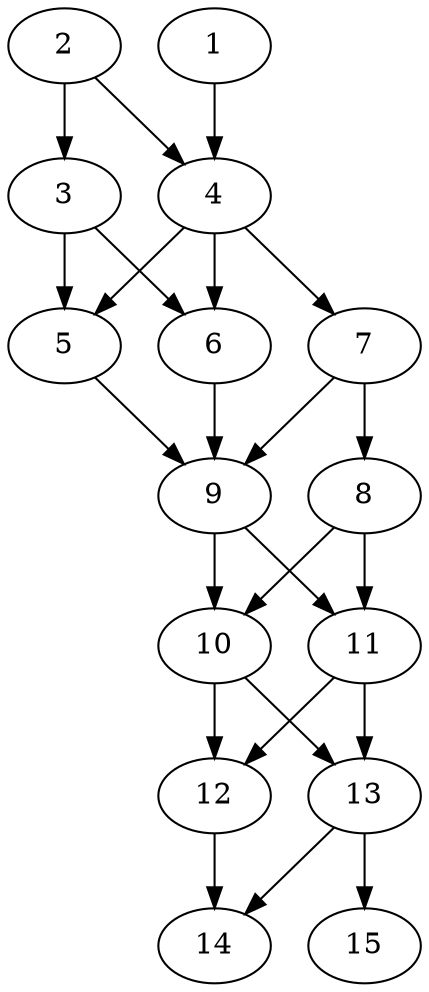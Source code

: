 // DAG automatically generated by daggen at Thu Oct  3 13:59:26 2019
// ./daggen --dot -n 15 --ccr 0.5 --fat 0.5 --regular 0.7 --density 0.9 --mindata 5242880 --maxdata 52428800 
digraph G {
  1 [size="84905984", alpha="0.01", expect_size="42452992"] 
  1 -> 4 [size ="42452992"]
  2 [size="34404352", alpha="0.13", expect_size="17202176"] 
  2 -> 3 [size ="17202176"]
  2 -> 4 [size ="17202176"]
  3 [size="87162880", alpha="0.11", expect_size="43581440"] 
  3 -> 5 [size ="43581440"]
  3 -> 6 [size ="43581440"]
  4 [size="41883648", alpha="0.14", expect_size="20941824"] 
  4 -> 5 [size ="20941824"]
  4 -> 6 [size ="20941824"]
  4 -> 7 [size ="20941824"]
  5 [size="16023552", alpha="0.17", expect_size="8011776"] 
  5 -> 9 [size ="8011776"]
  6 [size="69500928", alpha="0.09", expect_size="34750464"] 
  6 -> 9 [size ="34750464"]
  7 [size="46669824", alpha="0.10", expect_size="23334912"] 
  7 -> 8 [size ="23334912"]
  7 -> 9 [size ="23334912"]
  8 [size="49534976", alpha="0.13", expect_size="24767488"] 
  8 -> 10 [size ="24767488"]
  8 -> 11 [size ="24767488"]
  9 [size="81338368", alpha="0.05", expect_size="40669184"] 
  9 -> 10 [size ="40669184"]
  9 -> 11 [size ="40669184"]
  10 [size="95614976", alpha="0.12", expect_size="47807488"] 
  10 -> 12 [size ="47807488"]
  10 -> 13 [size ="47807488"]
  11 [size="72859648", alpha="0.00", expect_size="36429824"] 
  11 -> 12 [size ="36429824"]
  11 -> 13 [size ="36429824"]
  12 [size="75687936", alpha="0.05", expect_size="37843968"] 
  12 -> 14 [size ="37843968"]
  13 [size="44544000", alpha="0.06", expect_size="22272000"] 
  13 -> 14 [size ="22272000"]
  13 -> 15 [size ="22272000"]
  14 [size="94367744", alpha="0.09", expect_size="47183872"] 
  15 [size="67751936", alpha="0.14", expect_size="33875968"] 
}
